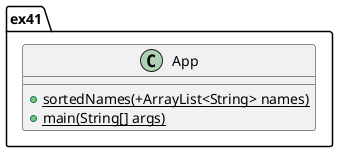 @startuml
'https://plantuml.com/class-diagram

package ex41{
    class App{
        +{static}sortedNames(+ArrayList<String> names)
        +{static}main(String[] args)
    }
}

@enduml